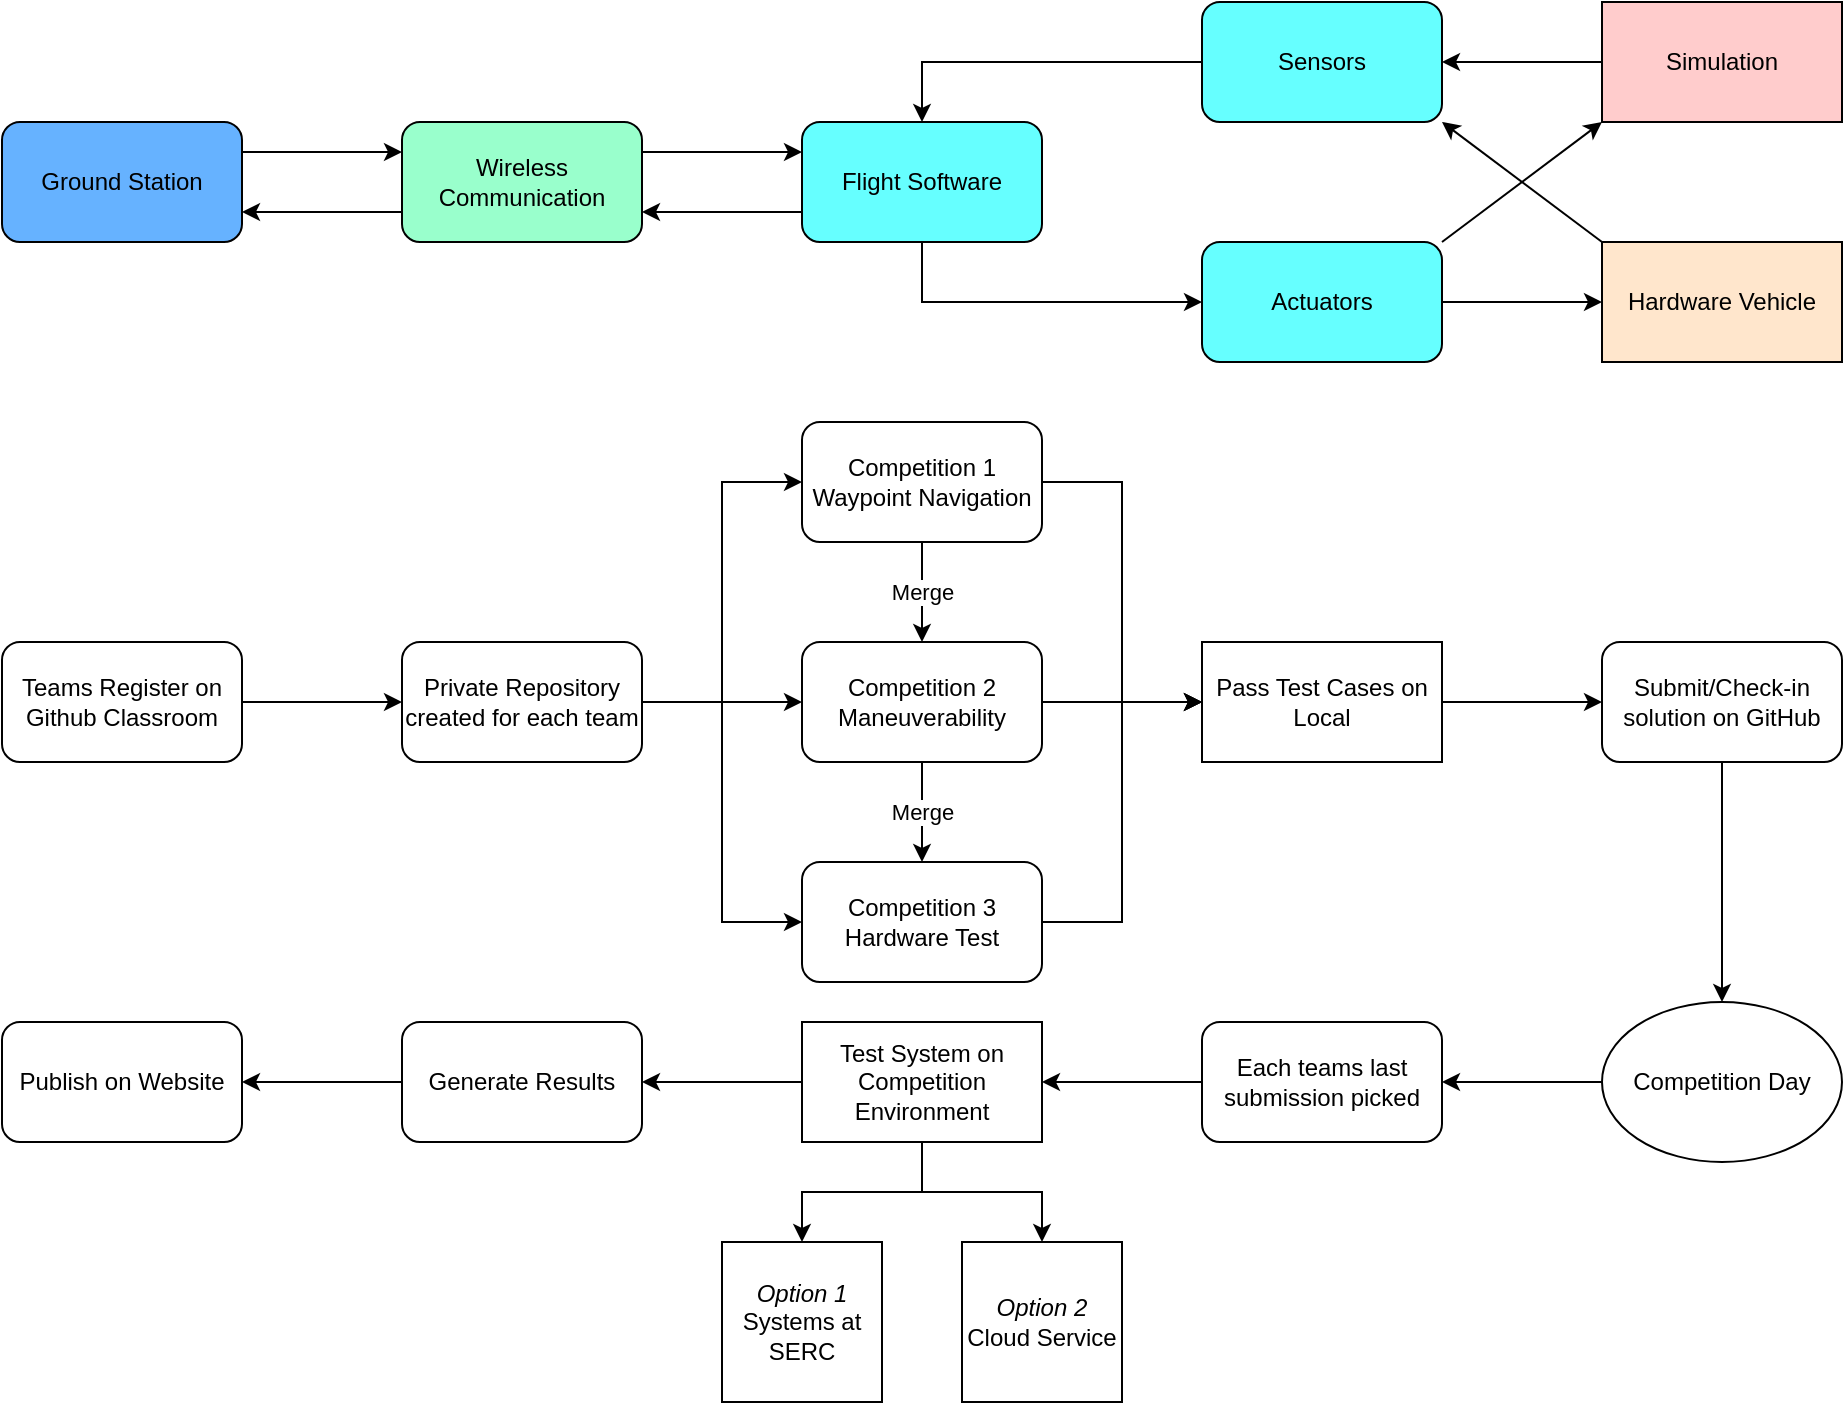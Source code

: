 <mxfile version="13.3.1" type="device" pages="5"><diagram id="pQrjJ-KhI8bXM37wI2rJ" name="Overview"><mxGraphModel dx="1341" dy="676" grid="1" gridSize="10" guides="1" tooltips="1" connect="1" arrows="1" fold="1" page="1" pageScale="1" pageWidth="1700" pageHeight="1100" math="0" shadow="0"><root><mxCell id="_Q2BHDTlUscxCwc6S5am-0"/><mxCell id="_Q2BHDTlUscxCwc6S5am-1" parent="_Q2BHDTlUscxCwc6S5am-0"/><mxCell id="_Q2BHDTlUscxCwc6S5am-10" style="edgeStyle=orthogonalEdgeStyle;rounded=0;orthogonalLoop=1;jettySize=auto;html=1;exitX=1;exitY=0.25;exitDx=0;exitDy=0;entryX=0;entryY=0.25;entryDx=0;entryDy=0;" edge="1" parent="_Q2BHDTlUscxCwc6S5am-1" source="_Q2BHDTlUscxCwc6S5am-2" target="_Q2BHDTlUscxCwc6S5am-3"><mxGeometry relative="1" as="geometry"/></mxCell><mxCell id="_Q2BHDTlUscxCwc6S5am-2" value="Ground Station" style="rounded=1;whiteSpace=wrap;html=1;fillColor=#66B2FF;" vertex="1" parent="_Q2BHDTlUscxCwc6S5am-1"><mxGeometry x="120" y="240" width="120" height="60" as="geometry"/></mxCell><mxCell id="_Q2BHDTlUscxCwc6S5am-11" style="edgeStyle=orthogonalEdgeStyle;rounded=0;orthogonalLoop=1;jettySize=auto;html=1;exitX=0;exitY=0.75;exitDx=0;exitDy=0;entryX=1;entryY=0.75;entryDx=0;entryDy=0;" edge="1" parent="_Q2BHDTlUscxCwc6S5am-1" source="_Q2BHDTlUscxCwc6S5am-3" target="_Q2BHDTlUscxCwc6S5am-2"><mxGeometry relative="1" as="geometry"/></mxCell><mxCell id="_Q2BHDTlUscxCwc6S5am-12" style="edgeStyle=orthogonalEdgeStyle;rounded=0;orthogonalLoop=1;jettySize=auto;html=1;exitX=1;exitY=0.25;exitDx=0;exitDy=0;entryX=0;entryY=0.25;entryDx=0;entryDy=0;" edge="1" parent="_Q2BHDTlUscxCwc6S5am-1" source="_Q2BHDTlUscxCwc6S5am-3" target="_Q2BHDTlUscxCwc6S5am-4"><mxGeometry relative="1" as="geometry"/></mxCell><mxCell id="_Q2BHDTlUscxCwc6S5am-3" value="Wireless Communication" style="rounded=1;whiteSpace=wrap;html=1;fillColor=#99FFCC;" vertex="1" parent="_Q2BHDTlUscxCwc6S5am-1"><mxGeometry x="320" y="240" width="120" height="60" as="geometry"/></mxCell><mxCell id="_Q2BHDTlUscxCwc6S5am-13" style="edgeStyle=orthogonalEdgeStyle;rounded=0;orthogonalLoop=1;jettySize=auto;html=1;exitX=0;exitY=0.75;exitDx=0;exitDy=0;entryX=1;entryY=0.75;entryDx=0;entryDy=0;" edge="1" parent="_Q2BHDTlUscxCwc6S5am-1" source="_Q2BHDTlUscxCwc6S5am-4" target="_Q2BHDTlUscxCwc6S5am-3"><mxGeometry relative="1" as="geometry"/></mxCell><mxCell id="_Q2BHDTlUscxCwc6S5am-14" style="edgeStyle=orthogonalEdgeStyle;rounded=0;orthogonalLoop=1;jettySize=auto;html=1;exitX=0.5;exitY=1;exitDx=0;exitDy=0;" edge="1" parent="_Q2BHDTlUscxCwc6S5am-1" source="_Q2BHDTlUscxCwc6S5am-4" target="_Q2BHDTlUscxCwc6S5am-6"><mxGeometry relative="1" as="geometry"/></mxCell><mxCell id="_Q2BHDTlUscxCwc6S5am-4" value="Flight Software" style="rounded=1;whiteSpace=wrap;html=1;fillColor=#66FFFF;" vertex="1" parent="_Q2BHDTlUscxCwc6S5am-1"><mxGeometry x="520" y="240" width="120" height="60" as="geometry"/></mxCell><mxCell id="_Q2BHDTlUscxCwc6S5am-15" style="edgeStyle=orthogonalEdgeStyle;rounded=0;orthogonalLoop=1;jettySize=auto;html=1;entryX=0.5;entryY=0;entryDx=0;entryDy=0;" edge="1" parent="_Q2BHDTlUscxCwc6S5am-1" source="_Q2BHDTlUscxCwc6S5am-5" target="_Q2BHDTlUscxCwc6S5am-4"><mxGeometry relative="1" as="geometry"/></mxCell><mxCell id="_Q2BHDTlUscxCwc6S5am-5" value="Sensors" style="rounded=1;whiteSpace=wrap;html=1;fillColor=#66FFFF;" vertex="1" parent="_Q2BHDTlUscxCwc6S5am-1"><mxGeometry x="720" y="180" width="120" height="60" as="geometry"/></mxCell><mxCell id="_Q2BHDTlUscxCwc6S5am-24" style="edgeStyle=orthogonalEdgeStyle;rounded=0;orthogonalLoop=1;jettySize=auto;html=1;" edge="1" parent="_Q2BHDTlUscxCwc6S5am-1" source="_Q2BHDTlUscxCwc6S5am-6" target="_Q2BHDTlUscxCwc6S5am-8"><mxGeometry relative="1" as="geometry"/></mxCell><mxCell id="_Q2BHDTlUscxCwc6S5am-6" value="Actuators" style="rounded=1;whiteSpace=wrap;html=1;fillColor=#66FFFF;" vertex="1" parent="_Q2BHDTlUscxCwc6S5am-1"><mxGeometry x="720" y="300" width="120" height="60" as="geometry"/></mxCell><mxCell id="_Q2BHDTlUscxCwc6S5am-20" style="edgeStyle=orthogonalEdgeStyle;rounded=0;orthogonalLoop=1;jettySize=auto;html=1;" edge="1" parent="_Q2BHDTlUscxCwc6S5am-1" source="_Q2BHDTlUscxCwc6S5am-7" target="_Q2BHDTlUscxCwc6S5am-5"><mxGeometry relative="1" as="geometry"/></mxCell><mxCell id="_Q2BHDTlUscxCwc6S5am-7" value="Simulation" style="rounded=0;whiteSpace=wrap;html=1;fillColor=#FFCCCC;" vertex="1" parent="_Q2BHDTlUscxCwc6S5am-1"><mxGeometry x="920" y="180" width="120" height="60" as="geometry"/></mxCell><mxCell id="_Q2BHDTlUscxCwc6S5am-8" value="Hardware Vehicle" style="rounded=0;whiteSpace=wrap;html=1;fillColor=#FFE6CC;" vertex="1" parent="_Q2BHDTlUscxCwc6S5am-1"><mxGeometry x="920" y="300" width="120" height="60" as="geometry"/></mxCell><mxCell id="_Q2BHDTlUscxCwc6S5am-22" value="" style="endArrow=classic;html=1;entryX=1;entryY=1;entryDx=0;entryDy=0;exitX=0;exitY=0;exitDx=0;exitDy=0;" edge="1" parent="_Q2BHDTlUscxCwc6S5am-1" source="_Q2BHDTlUscxCwc6S5am-8" target="_Q2BHDTlUscxCwc6S5am-5"><mxGeometry width="50" height="50" relative="1" as="geometry"><mxPoint x="660" y="370" as="sourcePoint"/><mxPoint x="710" y="320" as="targetPoint"/></mxGeometry></mxCell><mxCell id="_Q2BHDTlUscxCwc6S5am-25" value="" style="endArrow=classic;html=1;entryX=0;entryY=1;entryDx=0;entryDy=0;exitX=1;exitY=0;exitDx=0;exitDy=0;" edge="1" parent="_Q2BHDTlUscxCwc6S5am-1" source="_Q2BHDTlUscxCwc6S5am-6" target="_Q2BHDTlUscxCwc6S5am-7"><mxGeometry width="50" height="50" relative="1" as="geometry"><mxPoint x="660" y="370" as="sourcePoint"/><mxPoint x="710" y="320" as="targetPoint"/></mxGeometry></mxCell><mxCell id="J-70ichrqbGAmV0wpGsw-11" style="edgeStyle=orthogonalEdgeStyle;rounded=0;orthogonalLoop=1;jettySize=auto;html=1;entryX=0;entryY=0.5;entryDx=0;entryDy=0;" edge="1" parent="_Q2BHDTlUscxCwc6S5am-1" source="J-70ichrqbGAmV0wpGsw-1" target="J-70ichrqbGAmV0wpGsw-2"><mxGeometry relative="1" as="geometry"/></mxCell><mxCell id="J-70ichrqbGAmV0wpGsw-1" value="Teams Register on Github Classroom" style="rounded=1;whiteSpace=wrap;html=1;fillColor=none;" vertex="1" parent="_Q2BHDTlUscxCwc6S5am-1"><mxGeometry x="120" y="500" width="120" height="60" as="geometry"/></mxCell><mxCell id="J-70ichrqbGAmV0wpGsw-6" style="edgeStyle=orthogonalEdgeStyle;rounded=0;orthogonalLoop=1;jettySize=auto;html=1;entryX=0;entryY=0.5;entryDx=0;entryDy=0;" edge="1" parent="_Q2BHDTlUscxCwc6S5am-1" source="J-70ichrqbGAmV0wpGsw-2" target="J-70ichrqbGAmV0wpGsw-3"><mxGeometry relative="1" as="geometry"/></mxCell><mxCell id="J-70ichrqbGAmV0wpGsw-7" style="edgeStyle=orthogonalEdgeStyle;rounded=0;orthogonalLoop=1;jettySize=auto;html=1;" edge="1" parent="_Q2BHDTlUscxCwc6S5am-1" source="J-70ichrqbGAmV0wpGsw-2" target="J-70ichrqbGAmV0wpGsw-4"><mxGeometry relative="1" as="geometry"/></mxCell><mxCell id="J-70ichrqbGAmV0wpGsw-8" style="edgeStyle=orthogonalEdgeStyle;rounded=0;orthogonalLoop=1;jettySize=auto;html=1;entryX=0;entryY=0.5;entryDx=0;entryDy=0;" edge="1" parent="_Q2BHDTlUscxCwc6S5am-1" source="J-70ichrqbGAmV0wpGsw-2" target="J-70ichrqbGAmV0wpGsw-5"><mxGeometry relative="1" as="geometry"/></mxCell><mxCell id="J-70ichrqbGAmV0wpGsw-2" value="Private Repository created for each team" style="rounded=1;whiteSpace=wrap;html=1;fillColor=none;" vertex="1" parent="_Q2BHDTlUscxCwc6S5am-1"><mxGeometry x="320" y="500" width="120" height="60" as="geometry"/></mxCell><mxCell id="J-70ichrqbGAmV0wpGsw-12" value="Merge" style="edgeStyle=orthogonalEdgeStyle;rounded=0;orthogonalLoop=1;jettySize=auto;html=1;entryX=0.5;entryY=0;entryDx=0;entryDy=0;" edge="1" parent="_Q2BHDTlUscxCwc6S5am-1" source="J-70ichrqbGAmV0wpGsw-3" target="J-70ichrqbGAmV0wpGsw-4"><mxGeometry relative="1" as="geometry"/></mxCell><mxCell id="J-70ichrqbGAmV0wpGsw-15" style="edgeStyle=orthogonalEdgeStyle;rounded=0;orthogonalLoop=1;jettySize=auto;html=1;entryX=0;entryY=0.5;entryDx=0;entryDy=0;" edge="1" parent="_Q2BHDTlUscxCwc6S5am-1" source="J-70ichrqbGAmV0wpGsw-3" target="J-70ichrqbGAmV0wpGsw-9"><mxGeometry relative="1" as="geometry"/></mxCell><mxCell id="J-70ichrqbGAmV0wpGsw-3" value="Competition 1&lt;br&gt;Waypoint Navigation" style="rounded=1;whiteSpace=wrap;html=1;fillColor=none;" vertex="1" parent="_Q2BHDTlUscxCwc6S5am-1"><mxGeometry x="520" y="390" width="120" height="60" as="geometry"/></mxCell><mxCell id="J-70ichrqbGAmV0wpGsw-13" value="Merge" style="edgeStyle=orthogonalEdgeStyle;rounded=0;orthogonalLoop=1;jettySize=auto;html=1;" edge="1" parent="_Q2BHDTlUscxCwc6S5am-1" source="J-70ichrqbGAmV0wpGsw-4" target="J-70ichrqbGAmV0wpGsw-5"><mxGeometry relative="1" as="geometry"/></mxCell><mxCell id="J-70ichrqbGAmV0wpGsw-16" style="edgeStyle=orthogonalEdgeStyle;rounded=0;orthogonalLoop=1;jettySize=auto;html=1;entryX=0;entryY=0.5;entryDx=0;entryDy=0;" edge="1" parent="_Q2BHDTlUscxCwc6S5am-1" source="J-70ichrqbGAmV0wpGsw-4" target="J-70ichrqbGAmV0wpGsw-9"><mxGeometry relative="1" as="geometry"/></mxCell><mxCell id="J-70ichrqbGAmV0wpGsw-4" value="Competition 2&lt;br&gt;&lt;span class=&quot;ILfuVd&quot;&gt;&lt;span class=&quot;hgKElc&quot;&gt;Maneuverability&lt;/span&gt;&lt;/span&gt;" style="rounded=1;whiteSpace=wrap;html=1;fillColor=none;" vertex="1" parent="_Q2BHDTlUscxCwc6S5am-1"><mxGeometry x="520" y="500" width="120" height="60" as="geometry"/></mxCell><mxCell id="J-70ichrqbGAmV0wpGsw-17" style="edgeStyle=orthogonalEdgeStyle;rounded=0;orthogonalLoop=1;jettySize=auto;html=1;entryX=0;entryY=0.5;entryDx=0;entryDy=0;" edge="1" parent="_Q2BHDTlUscxCwc6S5am-1" source="J-70ichrqbGAmV0wpGsw-5" target="J-70ichrqbGAmV0wpGsw-9"><mxGeometry relative="1" as="geometry"/></mxCell><mxCell id="J-70ichrqbGAmV0wpGsw-5" value="Competition 3&lt;br&gt;Hardware Test" style="rounded=1;whiteSpace=wrap;html=1;fillColor=none;" vertex="1" parent="_Q2BHDTlUscxCwc6S5am-1"><mxGeometry x="520" y="610" width="120" height="60" as="geometry"/></mxCell><mxCell id="J-70ichrqbGAmV0wpGsw-22" style="edgeStyle=orthogonalEdgeStyle;rounded=0;orthogonalLoop=1;jettySize=auto;html=1;entryX=0;entryY=0.5;entryDx=0;entryDy=0;" edge="1" parent="_Q2BHDTlUscxCwc6S5am-1" source="J-70ichrqbGAmV0wpGsw-9" target="J-70ichrqbGAmV0wpGsw-18"><mxGeometry relative="1" as="geometry"/></mxCell><mxCell id="J-70ichrqbGAmV0wpGsw-9" value="Pass Test Cases on Local" style="rounded=0;whiteSpace=wrap;html=1;fillColor=none;" vertex="1" parent="_Q2BHDTlUscxCwc6S5am-1"><mxGeometry x="720" y="500" width="120" height="60" as="geometry"/></mxCell><mxCell id="J-70ichrqbGAmV0wpGsw-23" style="edgeStyle=orthogonalEdgeStyle;rounded=0;orthogonalLoop=1;jettySize=auto;html=1;entryX=0.5;entryY=0;entryDx=0;entryDy=0;" edge="1" parent="_Q2BHDTlUscxCwc6S5am-1" source="J-70ichrqbGAmV0wpGsw-18" target="J-70ichrqbGAmV0wpGsw-21"><mxGeometry relative="1" as="geometry"/></mxCell><mxCell id="J-70ichrqbGAmV0wpGsw-18" value="Submit/Check-in solution on GitHub" style="rounded=1;whiteSpace=wrap;html=1;fillColor=none;" vertex="1" parent="_Q2BHDTlUscxCwc6S5am-1"><mxGeometry x="920" y="500" width="120" height="60" as="geometry"/></mxCell><mxCell id="J-70ichrqbGAmV0wpGsw-25" style="edgeStyle=orthogonalEdgeStyle;rounded=0;orthogonalLoop=1;jettySize=auto;html=1;entryX=1;entryY=0.5;entryDx=0;entryDy=0;" edge="1" parent="_Q2BHDTlUscxCwc6S5am-1" source="J-70ichrqbGAmV0wpGsw-21" target="J-70ichrqbGAmV0wpGsw-24"><mxGeometry relative="1" as="geometry"/></mxCell><mxCell id="J-70ichrqbGAmV0wpGsw-21" value="Competition Day" style="ellipse;whiteSpace=wrap;html=1;fillColor=none;" vertex="1" parent="_Q2BHDTlUscxCwc6S5am-1"><mxGeometry x="920" y="680" width="120" height="80" as="geometry"/></mxCell><mxCell id="J-70ichrqbGAmV0wpGsw-27" style="edgeStyle=orthogonalEdgeStyle;rounded=0;orthogonalLoop=1;jettySize=auto;html=1;entryX=1;entryY=0.5;entryDx=0;entryDy=0;" edge="1" parent="_Q2BHDTlUscxCwc6S5am-1" source="J-70ichrqbGAmV0wpGsw-24" target="J-70ichrqbGAmV0wpGsw-26"><mxGeometry relative="1" as="geometry"/></mxCell><mxCell id="J-70ichrqbGAmV0wpGsw-24" value="Each teams last submission picked" style="rounded=1;whiteSpace=wrap;html=1;fillColor=none;" vertex="1" parent="_Q2BHDTlUscxCwc6S5am-1"><mxGeometry x="720" y="690" width="120" height="60" as="geometry"/></mxCell><mxCell id="J-70ichrqbGAmV0wpGsw-32" style="edgeStyle=orthogonalEdgeStyle;rounded=0;orthogonalLoop=1;jettySize=auto;html=1;entryX=0.5;entryY=0;entryDx=0;entryDy=0;" edge="1" parent="_Q2BHDTlUscxCwc6S5am-1" source="J-70ichrqbGAmV0wpGsw-26" target="J-70ichrqbGAmV0wpGsw-30"><mxGeometry relative="1" as="geometry"/></mxCell><mxCell id="J-70ichrqbGAmV0wpGsw-33" style="edgeStyle=orthogonalEdgeStyle;rounded=0;orthogonalLoop=1;jettySize=auto;html=1;entryX=0.5;entryY=0;entryDx=0;entryDy=0;" edge="1" parent="_Q2BHDTlUscxCwc6S5am-1" source="J-70ichrqbGAmV0wpGsw-26" target="J-70ichrqbGAmV0wpGsw-31"><mxGeometry relative="1" as="geometry"/></mxCell><mxCell id="J-70ichrqbGAmV0wpGsw-36" style="edgeStyle=orthogonalEdgeStyle;rounded=0;orthogonalLoop=1;jettySize=auto;html=1;entryX=1;entryY=0.5;entryDx=0;entryDy=0;" edge="1" parent="_Q2BHDTlUscxCwc6S5am-1" source="J-70ichrqbGAmV0wpGsw-26" target="J-70ichrqbGAmV0wpGsw-34"><mxGeometry relative="1" as="geometry"/></mxCell><mxCell id="J-70ichrqbGAmV0wpGsw-26" value="Test System on Competition Environment" style="rounded=0;whiteSpace=wrap;html=1;fillColor=none;" vertex="1" parent="_Q2BHDTlUscxCwc6S5am-1"><mxGeometry x="520" y="690" width="120" height="60" as="geometry"/></mxCell><mxCell id="J-70ichrqbGAmV0wpGsw-30" value="&lt;i&gt;Option 1&lt;/i&gt;&lt;br&gt;Systems at SERC" style="whiteSpace=wrap;html=1;aspect=fixed;fillColor=none;" vertex="1" parent="_Q2BHDTlUscxCwc6S5am-1"><mxGeometry x="480" y="800" width="80" height="80" as="geometry"/></mxCell><mxCell id="J-70ichrqbGAmV0wpGsw-31" value="&lt;i&gt;Option 2&lt;/i&gt;&lt;br&gt;Cloud Service" style="whiteSpace=wrap;html=1;aspect=fixed;fillColor=none;" vertex="1" parent="_Q2BHDTlUscxCwc6S5am-1"><mxGeometry x="600" y="800" width="80" height="80" as="geometry"/></mxCell><mxCell id="J-70ichrqbGAmV0wpGsw-37" style="edgeStyle=orthogonalEdgeStyle;rounded=0;orthogonalLoop=1;jettySize=auto;html=1;entryX=1;entryY=0.5;entryDx=0;entryDy=0;" edge="1" parent="_Q2BHDTlUscxCwc6S5am-1" source="J-70ichrqbGAmV0wpGsw-34" target="J-70ichrqbGAmV0wpGsw-35"><mxGeometry relative="1" as="geometry"/></mxCell><mxCell id="J-70ichrqbGAmV0wpGsw-34" value="Generate Results" style="rounded=1;whiteSpace=wrap;html=1;fillColor=none;" vertex="1" parent="_Q2BHDTlUscxCwc6S5am-1"><mxGeometry x="320" y="690" width="120" height="60" as="geometry"/></mxCell><mxCell id="J-70ichrqbGAmV0wpGsw-35" value="Publish on Website" style="rounded=1;whiteSpace=wrap;html=1;fillColor=none;" vertex="1" parent="_Q2BHDTlUscxCwc6S5am-1"><mxGeometry x="120" y="690" width="120" height="60" as="geometry"/></mxCell></root></mxGraphModel></diagram><diagram id="xRDIyfjsu84IhevQ0bxf" name="UML Diagram"><mxGraphModel dx="1341" dy="710" grid="1" gridSize="10" guides="1" tooltips="1" connect="1" arrows="1" fold="1" page="1" pageScale="1" pageWidth="1700" pageHeight="1100" math="0" shadow="0"><root><mxCell id="K8OKg51Xqknti1_ETcdN-0"/><mxCell id="K8OKg51Xqknti1_ETcdN-1" parent="K8OKg51Xqknti1_ETcdN-0"/></root></mxGraphModel></diagram><diagram id="Cg0v4Ja3xwrGCulEwxJo" name="Ground Station"><mxGraphModel dx="1341" dy="676" grid="1" gridSize="10" guides="1" tooltips="1" connect="1" arrows="1" fold="1" page="1" pageScale="1" pageWidth="1700" pageHeight="1100" math="0" shadow="0"><root><mxCell id="oj1jENSeumAn5NdA22zR-0"/><mxCell id="oj1jENSeumAn5NdA22zR-1" parent="oj1jENSeumAn5NdA22zR-0"/><mxCell id="sT4XsXwL0731wdAlGWeE-7" value="CommandEngine" style="swimlane;fontStyle=1;align=center;verticalAlign=top;childLayout=stackLayout;horizontal=1;startSize=26;horizontalStack=0;resizeParent=1;resizeParentMax=0;resizeLast=0;collapsible=1;marginBottom=0;" parent="oj1jENSeumAn5NdA22zR-1" vertex="1"><mxGeometry x="340" y="120" width="160" height="138" as="geometry"/></mxCell><mxCell id="sT4XsXwL0731wdAlGWeE-8" value="+ state: int" style="text;strokeColor=none;fillColor=none;align=left;verticalAlign=top;spacingLeft=4;spacingRight=4;overflow=hidden;rotatable=0;points=[[0,0.5],[1,0.5]];portConstraint=eastwest;" parent="sT4XsXwL0731wdAlGWeE-7" vertex="1"><mxGeometry y="26" width="160" height="26" as="geometry"/></mxCell><mxCell id="sT4XsXwL0731wdAlGWeE-9" value="" style="line;strokeWidth=1;fillColor=none;align=left;verticalAlign=middle;spacingTop=-1;spacingLeft=3;spacingRight=3;rotatable=0;labelPosition=right;points=[];portConstraint=eastwest;" parent="sT4XsXwL0731wdAlGWeE-7" vertex="1"><mxGeometry y="52" width="160" height="8" as="geometry"/></mxCell><mxCell id="sT4XsXwL0731wdAlGWeE-10" value="+ StartEngine(): int" style="text;strokeColor=none;fillColor=none;align=left;verticalAlign=top;spacingLeft=4;spacingRight=4;overflow=hidden;rotatable=0;points=[[0,0.5],[1,0.5]];portConstraint=eastwest;" parent="sT4XsXwL0731wdAlGWeE-7" vertex="1"><mxGeometry y="60" width="160" height="26" as="geometry"/></mxCell><mxCell id="sT4XsXwL0731wdAlGWeE-38" value="+ StopEngine(): int" style="text;strokeColor=none;fillColor=none;align=left;verticalAlign=top;spacingLeft=4;spacingRight=4;overflow=hidden;rotatable=0;points=[[0,0.5],[1,0.5]];portConstraint=eastwest;" parent="sT4XsXwL0731wdAlGWeE-7" vertex="1"><mxGeometry y="86" width="160" height="26" as="geometry"/></mxCell><mxCell id="sT4XsXwL0731wdAlGWeE-39" value="+ DisableEngine(): int" style="text;strokeColor=none;fillColor=none;align=left;verticalAlign=top;spacingLeft=4;spacingRight=4;overflow=hidden;rotatable=0;points=[[0,0.5],[1,0.5]];portConstraint=eastwest;" parent="sT4XsXwL0731wdAlGWeE-7" vertex="1"><mxGeometry y="112" width="160" height="26" as="geometry"/></mxCell><mxCell id="sT4XsXwL0731wdAlGWeE-0" value="RFComm" style="swimlane;fontStyle=1;align=center;verticalAlign=top;childLayout=stackLayout;horizontal=1;startSize=26;horizontalStack=0;resizeParent=1;resizeParentMax=0;resizeLast=0;collapsible=1;marginBottom=0;" parent="oj1jENSeumAn5NdA22zR-1" vertex="1"><mxGeometry x="800" y="260" width="160" height="112" as="geometry"/></mxCell><mxCell id="sT4XsXwL0731wdAlGWeE-1" value="+ baud_rate: int&#10;" style="text;strokeColor=none;fillColor=none;align=left;verticalAlign=top;spacingLeft=4;spacingRight=4;overflow=hidden;rotatable=0;points=[[0,0.5],[1,0.5]];portConstraint=eastwest;" parent="sT4XsXwL0731wdAlGWeE-0" vertex="1"><mxGeometry y="26" width="160" height="26" as="geometry"/></mxCell><mxCell id="sT4XsXwL0731wdAlGWeE-2" value="" style="line;strokeWidth=1;fillColor=none;align=left;verticalAlign=middle;spacingTop=-1;spacingLeft=3;spacingRight=3;rotatable=0;labelPosition=right;points=[];portConstraint=eastwest;" parent="sT4XsXwL0731wdAlGWeE-0" vertex="1"><mxGeometry y="52" width="160" height="8" as="geometry"/></mxCell><mxCell id="sT4XsXwL0731wdAlGWeE-3" value="+ SendData(string) : bool" style="text;strokeColor=none;fillColor=none;align=left;verticalAlign=top;spacingLeft=4;spacingRight=4;overflow=hidden;rotatable=0;points=[[0,0.5],[1,0.5]];portConstraint=eastwest;" parent="sT4XsXwL0731wdAlGWeE-0" vertex="1"><mxGeometry y="60" width="160" height="26" as="geometry"/></mxCell><mxCell id="sT4XsXwL0731wdAlGWeE-4" value="+ RequestData(string): string" style="text;strokeColor=none;fillColor=none;align=left;verticalAlign=top;spacingLeft=4;spacingRight=4;overflow=hidden;rotatable=0;points=[[0,0.5],[1,0.5]];portConstraint=eastwest;" parent="sT4XsXwL0731wdAlGWeE-0" vertex="1"><mxGeometry y="86" width="160" height="26" as="geometry"/></mxCell><mxCell id="sT4XsXwL0731wdAlGWeE-21" value="TestSensors" style="swimlane;fontStyle=1;align=center;verticalAlign=top;childLayout=stackLayout;horizontal=1;startSize=26;horizontalStack=0;resizeParent=1;resizeParentMax=0;resizeLast=0;collapsible=1;marginBottom=0;" parent="oj1jENSeumAn5NdA22zR-1" vertex="1"><mxGeometry x="540" y="410" width="160" height="164" as="geometry"/></mxCell><mxCell id="sT4XsXwL0731wdAlGWeE-22" value="+ field: type" style="text;strokeColor=none;fillColor=none;align=left;verticalAlign=top;spacingLeft=4;spacingRight=4;overflow=hidden;rotatable=0;points=[[0,0.5],[1,0.5]];portConstraint=eastwest;" parent="sT4XsXwL0731wdAlGWeE-21" vertex="1"><mxGeometry y="26" width="160" height="26" as="geometry"/></mxCell><mxCell id="sT4XsXwL0731wdAlGWeE-23" value="" style="line;strokeWidth=1;fillColor=none;align=left;verticalAlign=middle;spacingTop=-1;spacingLeft=3;spacingRight=3;rotatable=0;labelPosition=right;points=[];portConstraint=eastwest;" parent="sT4XsXwL0731wdAlGWeE-21" vertex="1"><mxGeometry y="52" width="160" height="8" as="geometry"/></mxCell><mxCell id="sT4XsXwL0731wdAlGWeE-24" value="+ TestBaseIMU(): bool" style="text;strokeColor=none;fillColor=none;align=left;verticalAlign=top;spacingLeft=4;spacingRight=4;overflow=hidden;rotatable=0;points=[[0,0.5],[1,0.5]];portConstraint=eastwest;" parent="sT4XsXwL0731wdAlGWeE-21" vertex="1"><mxGeometry y="60" width="160" height="26" as="geometry"/></mxCell><mxCell id="sT4XsXwL0731wdAlGWeE-25" value="+ TestPressureSensor(): int" style="text;strokeColor=none;fillColor=none;align=left;verticalAlign=top;spacingLeft=4;spacingRight=4;overflow=hidden;rotatable=0;points=[[0,0.5],[1,0.5]];portConstraint=eastwest;" parent="sT4XsXwL0731wdAlGWeE-21" vertex="1"><mxGeometry y="86" width="160" height="26" as="geometry"/></mxCell><mxCell id="sT4XsXwL0731wdAlGWeE-26" value="+ TestAltitudeSensor(): int" style="text;strokeColor=none;fillColor=none;align=left;verticalAlign=top;spacingLeft=4;spacingRight=4;overflow=hidden;rotatable=0;points=[[0,0.5],[1,0.5]];portConstraint=eastwest;" parent="sT4XsXwL0731wdAlGWeE-21" vertex="1"><mxGeometry y="112" width="160" height="26" as="geometry"/></mxCell><mxCell id="sT4XsXwL0731wdAlGWeE-27" value="+ TestBatteryStatus(): int" style="text;strokeColor=none;fillColor=none;align=left;verticalAlign=top;spacingLeft=4;spacingRight=4;overflow=hidden;rotatable=0;points=[[0,0.5],[1,0.5]];portConstraint=eastwest;" parent="sT4XsXwL0731wdAlGWeE-21" vertex="1"><mxGeometry y="138" width="160" height="26" as="geometry"/></mxCell><mxCell id="sT4XsXwL0731wdAlGWeE-28" value="TestActuators" style="swimlane;fontStyle=1;align=center;verticalAlign=top;childLayout=stackLayout;horizontal=1;startSize=26;horizontalStack=0;resizeParent=1;resizeParentMax=0;resizeLast=0;collapsible=1;marginBottom=0;" parent="oj1jENSeumAn5NdA22zR-1" vertex="1"><mxGeometry x="610" y="110" width="160" height="112" as="geometry"/></mxCell><mxCell id="sT4XsXwL0731wdAlGWeE-29" value="+ field: type" style="text;strokeColor=none;fillColor=none;align=left;verticalAlign=top;spacingLeft=4;spacingRight=4;overflow=hidden;rotatable=0;points=[[0,0.5],[1,0.5]];portConstraint=eastwest;" parent="sT4XsXwL0731wdAlGWeE-28" vertex="1"><mxGeometry y="26" width="160" height="26" as="geometry"/></mxCell><mxCell id="sT4XsXwL0731wdAlGWeE-30" value="" style="line;strokeWidth=1;fillColor=none;align=left;verticalAlign=middle;spacingTop=-1;spacingLeft=3;spacingRight=3;rotatable=0;labelPosition=right;points=[];portConstraint=eastwest;" parent="sT4XsXwL0731wdAlGWeE-28" vertex="1"><mxGeometry y="52" width="160" height="8" as="geometry"/></mxCell><mxCell id="sT4XsXwL0731wdAlGWeE-31" value="+ TestSolenoidValve(int): int" style="text;strokeColor=none;fillColor=none;align=left;verticalAlign=top;spacingLeft=4;spacingRight=4;overflow=hidden;rotatable=0;points=[[0,0.5],[1,0.5]];portConstraint=eastwest;" parent="sT4XsXwL0731wdAlGWeE-28" vertex="1"><mxGeometry y="60" width="160" height="26" as="geometry"/></mxCell><mxCell id="sT4XsXwL0731wdAlGWeE-40" value="+ TestLinearActuator(int): int" style="text;strokeColor=none;fillColor=none;align=left;verticalAlign=top;spacingLeft=4;spacingRight=4;overflow=hidden;rotatable=0;points=[[0,0.5],[1,0.5]];portConstraint=eastwest;" parent="sT4XsXwL0731wdAlGWeE-28" vertex="1"><mxGeometry y="86" width="160" height="26" as="geometry"/></mxCell><mxCell id="sT4XsXwL0731wdAlGWeE-12" value="Telemetry" style="swimlane;fontStyle=1;align=center;verticalAlign=top;childLayout=stackLayout;horizontal=1;startSize=26;horizontalStack=0;resizeParent=1;resizeParentMax=0;resizeLast=0;collapsible=1;marginBottom=0;" parent="oj1jENSeumAn5NdA22zR-1" vertex="1"><mxGeometry x="200" y="320" width="160" height="242" as="geometry"/></mxCell><mxCell id="sT4XsXwL0731wdAlGWeE-13" value="+ field: type" style="text;strokeColor=none;fillColor=none;align=left;verticalAlign=top;spacingLeft=4;spacingRight=4;overflow=hidden;rotatable=0;points=[[0,0.5],[1,0.5]];portConstraint=eastwest;" parent="sT4XsXwL0731wdAlGWeE-12" vertex="1"><mxGeometry y="26" width="160" height="26" as="geometry"/></mxCell><mxCell id="sT4XsXwL0731wdAlGWeE-14" value="" style="line;strokeWidth=1;fillColor=none;align=left;verticalAlign=middle;spacingTop=-1;spacingLeft=3;spacingRight=3;rotatable=0;labelPosition=right;points=[];portConstraint=eastwest;" parent="sT4XsXwL0731wdAlGWeE-12" vertex="1"><mxGeometry y="52" width="160" height="8" as="geometry"/></mxCell><mxCell id="sT4XsXwL0731wdAlGWeE-15" value="+ Velocity(): vector" style="text;strokeColor=none;fillColor=none;align=left;verticalAlign=top;spacingLeft=4;spacingRight=4;overflow=hidden;rotatable=0;points=[[0,0.5],[1,0.5]];portConstraint=eastwest;" parent="sT4XsXwL0731wdAlGWeE-12" vertex="1"><mxGeometry y="60" width="160" height="26" as="geometry"/></mxCell><mxCell id="sT4XsXwL0731wdAlGWeE-32" value="+ Acceleration(): vector" style="text;strokeColor=none;fillColor=none;align=left;verticalAlign=top;spacingLeft=4;spacingRight=4;overflow=hidden;rotatable=0;points=[[0,0.5],[1,0.5]];portConstraint=eastwest;" parent="sT4XsXwL0731wdAlGWeE-12" vertex="1"><mxGeometry y="86" width="160" height="26" as="geometry"/></mxCell><mxCell id="sT4XsXwL0731wdAlGWeE-33" value="+ Position(): vector" style="text;strokeColor=none;fillColor=none;align=left;verticalAlign=top;spacingLeft=4;spacingRight=4;overflow=hidden;rotatable=0;points=[[0,0.5],[1,0.5]];portConstraint=eastwest;" parent="sT4XsXwL0731wdAlGWeE-12" vertex="1"><mxGeometry y="112" width="160" height="26" as="geometry"/></mxCell><mxCell id="sT4XsXwL0731wdAlGWeE-34" value="+ BatteryStatus(): vector" style="text;strokeColor=none;fillColor=none;align=left;verticalAlign=top;spacingLeft=4;spacingRight=4;overflow=hidden;rotatable=0;points=[[0,0.5],[1,0.5]];portConstraint=eastwest;" parent="sT4XsXwL0731wdAlGWeE-12" vertex="1"><mxGeometry y="138" width="160" height="26" as="geometry"/></mxCell><mxCell id="sT4XsXwL0731wdAlGWeE-35" value="+ FuelStatus(): vector" style="text;strokeColor=none;fillColor=none;align=left;verticalAlign=top;spacingLeft=4;spacingRight=4;overflow=hidden;rotatable=0;points=[[0,0.5],[1,0.5]];portConstraint=eastwest;" parent="sT4XsXwL0731wdAlGWeE-12" vertex="1"><mxGeometry y="164" width="160" height="26" as="geometry"/></mxCell><mxCell id="sT4XsXwL0731wdAlGWeE-36" value="+ GimbalPosition(): vector" style="text;strokeColor=none;fillColor=none;align=left;verticalAlign=top;spacingLeft=4;spacingRight=4;overflow=hidden;rotatable=0;points=[[0,0.5],[1,0.5]];portConstraint=eastwest;" parent="sT4XsXwL0731wdAlGWeE-12" vertex="1"><mxGeometry y="190" width="160" height="26" as="geometry"/></mxCell><mxCell id="sT4XsXwL0731wdAlGWeE-37" value="+ PressureStatus(): vector" style="text;strokeColor=none;fillColor=none;align=left;verticalAlign=top;spacingLeft=4;spacingRight=4;overflow=hidden;rotatable=0;points=[[0,0.5],[1,0.5]];portConstraint=eastwest;" parent="sT4XsXwL0731wdAlGWeE-12" vertex="1"><mxGeometry y="216" width="160" height="26" as="geometry"/></mxCell><mxCell id="sT4XsXwL0731wdAlGWeE-16" value="WaypointNavigation" style="swimlane;fontStyle=1;align=center;verticalAlign=top;childLayout=stackLayout;horizontal=1;startSize=26;horizontalStack=0;resizeParent=1;resizeParentMax=0;resizeLast=0;collapsible=1;marginBottom=0;" parent="oj1jENSeumAn5NdA22zR-1" vertex="1"><mxGeometry x="340" y="600" width="270" height="138" as="geometry"/></mxCell><mxCell id="sT4XsXwL0731wdAlGWeE-17" value="+ field: type" style="text;strokeColor=none;fillColor=none;align=left;verticalAlign=top;spacingLeft=4;spacingRight=4;overflow=hidden;rotatable=0;points=[[0,0.5],[1,0.5]];portConstraint=eastwest;" parent="sT4XsXwL0731wdAlGWeE-16" vertex="1"><mxGeometry y="26" width="270" height="26" as="geometry"/></mxCell><mxCell id="sT4XsXwL0731wdAlGWeE-18" value="" style="line;strokeWidth=1;fillColor=none;align=left;verticalAlign=middle;spacingTop=-1;spacingLeft=3;spacingRight=3;rotatable=0;labelPosition=right;points=[];portConstraint=eastwest;" parent="sT4XsXwL0731wdAlGWeE-16" vertex="1"><mxGeometry y="52" width="270" height="8" as="geometry"/></mxCell><mxCell id="sT4XsXwL0731wdAlGWeE-19" value="+ SetWaypoints(array): int" style="text;strokeColor=none;fillColor=none;align=left;verticalAlign=top;spacingLeft=4;spacingRight=4;overflow=hidden;rotatable=0;points=[[0,0.5],[1,0.5]];portConstraint=eastwest;" parent="sT4XsXwL0731wdAlGWeE-16" vertex="1"><mxGeometry y="60" width="270" height="26" as="geometry"/></mxCell><mxCell id="sT4XsXwL0731wdAlGWeE-41" value="+ GetCurrentWaypoint(): vector" style="text;strokeColor=none;fillColor=none;align=left;verticalAlign=top;spacingLeft=4;spacingRight=4;overflow=hidden;rotatable=0;points=[[0,0.5],[1,0.5]];portConstraint=eastwest;" parent="sT4XsXwL0731wdAlGWeE-16" vertex="1"><mxGeometry y="86" width="270" height="26" as="geometry"/></mxCell><mxCell id="sT4XsXwL0731wdAlGWeE-42" value="+ QueueCustomWaypoint(point, vector): int" style="text;strokeColor=none;fillColor=none;align=left;verticalAlign=top;spacingLeft=4;spacingRight=4;overflow=hidden;rotatable=0;points=[[0,0.5],[1,0.5]];portConstraint=eastwest;" parent="sT4XsXwL0731wdAlGWeE-16" vertex="1"><mxGeometry y="112" width="270" height="26" as="geometry"/></mxCell></root></mxGraphModel></diagram><diagram id="UGNN-DO9nX8F9IuyvWay" name="Vehicle"><mxGraphModel dx="1341" dy="676" grid="1" gridSize="10" guides="1" tooltips="1" connect="1" arrows="1" fold="1" page="1" pageScale="1" pageWidth="1700" pageHeight="1100" math="0" shadow="0"><root><mxCell id="0"/><mxCell id="1" parent="0"/></root></mxGraphModel></diagram><diagram id="0Eyu6N_cDfcvbs0JRQRh" name="Simulation"><mxGraphModel dx="1341" dy="676" grid="1" gridSize="10" guides="1" tooltips="1" connect="1" arrows="1" fold="1" page="1" pageScale="1" pageWidth="1700" pageHeight="1100" math="0" shadow="0"><root><mxCell id="nrFWp2xXmh-uk1KCYxDr-0"/><mxCell id="nrFWp2xXmh-uk1KCYxDr-1" parent="nrFWp2xXmh-uk1KCYxDr-0"/></root></mxGraphModel></diagram></mxfile>
